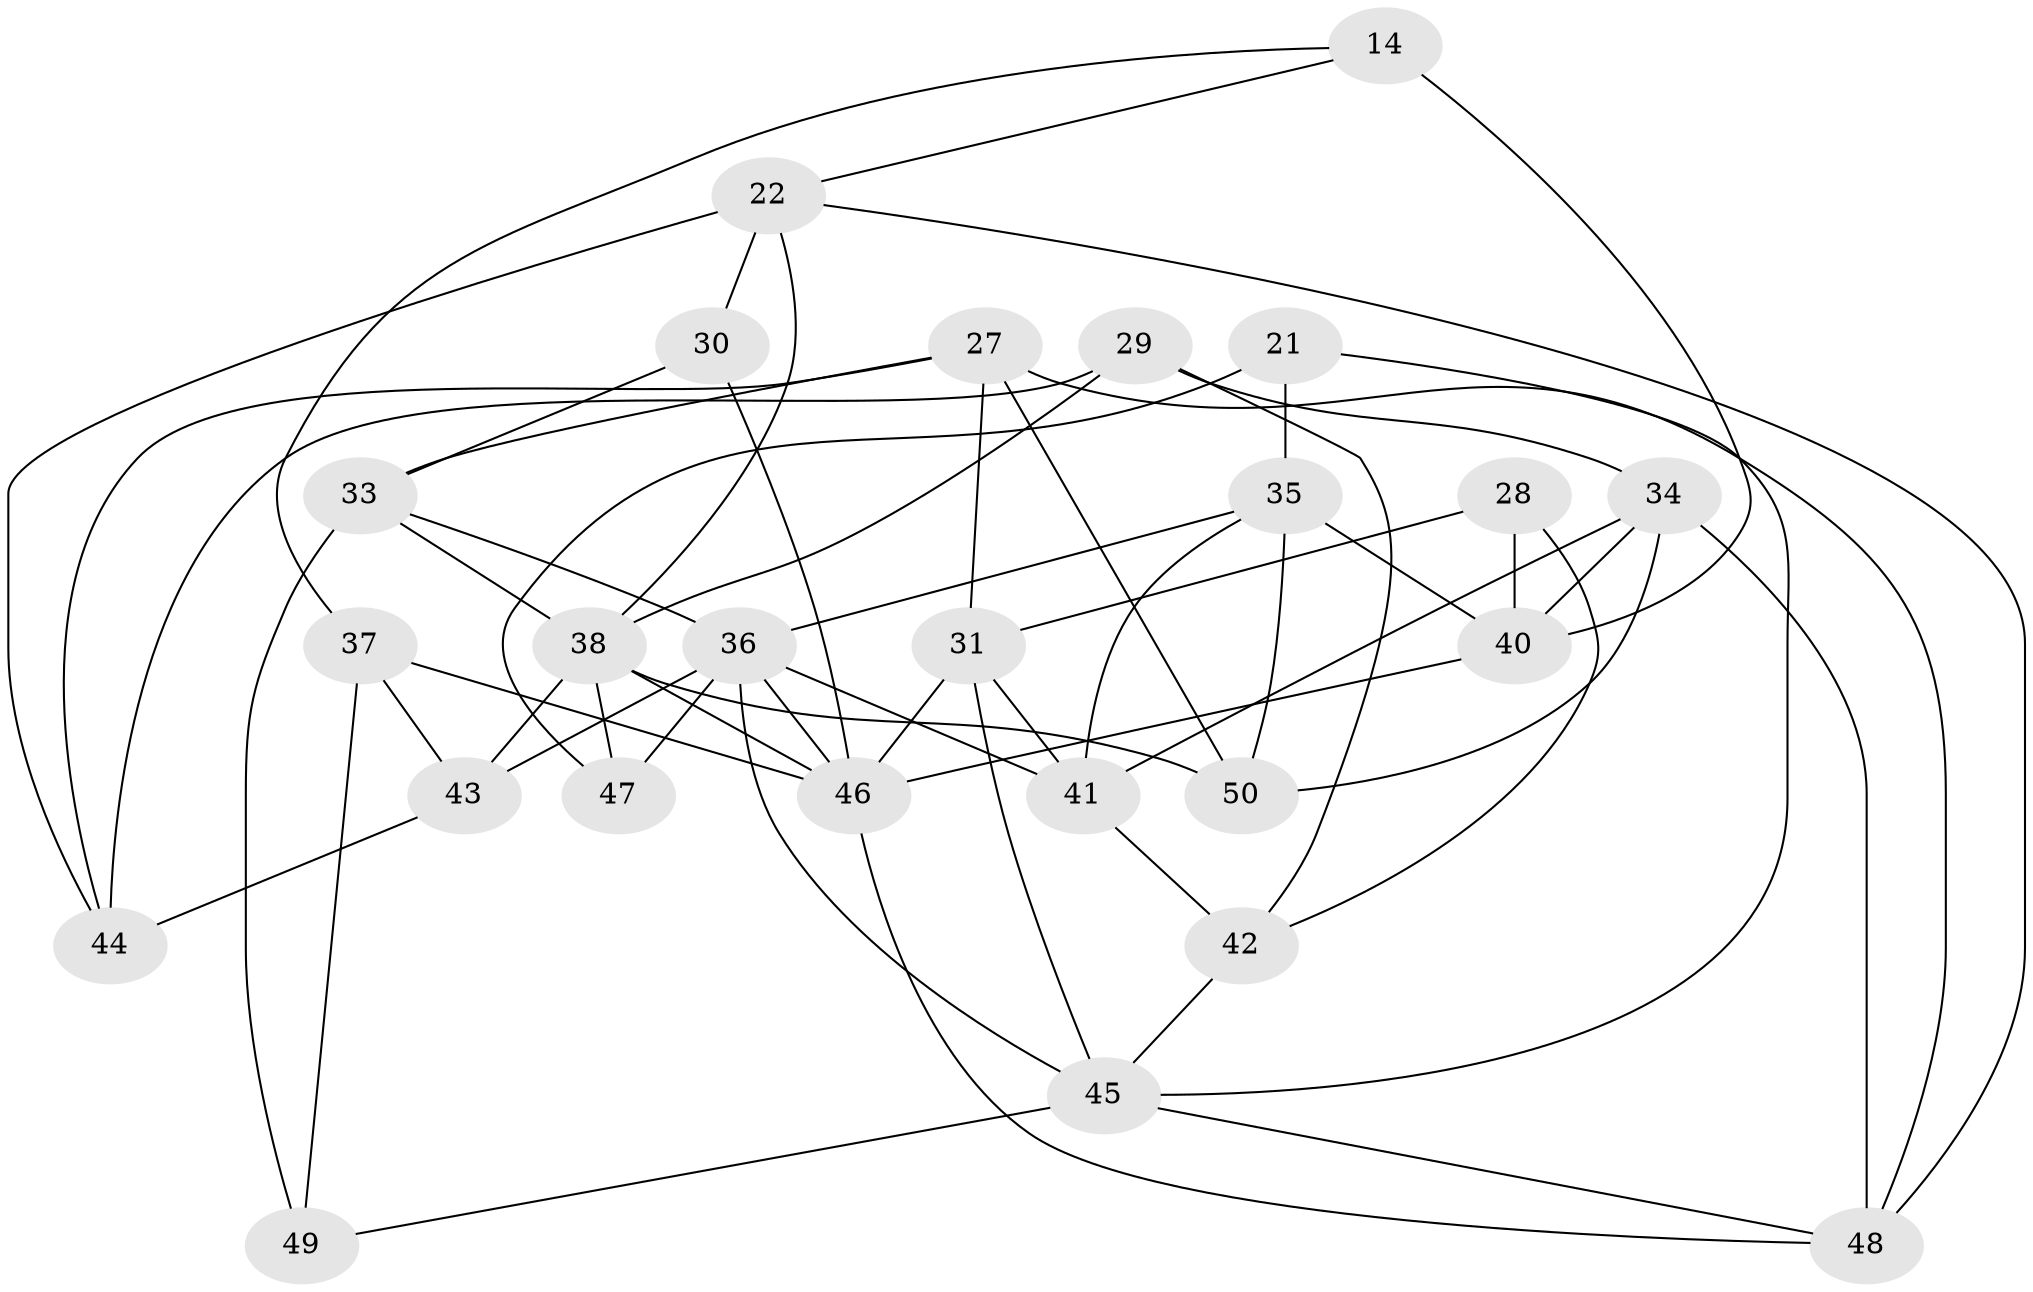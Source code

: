 // original degree distribution, {4: 1.0}
// Generated by graph-tools (version 1.1) at 2025/58/03/09/25 04:58:18]
// undirected, 25 vertices, 57 edges
graph export_dot {
graph [start="1"]
  node [color=gray90,style=filled];
  14;
  21;
  22 [super="+7"];
  27 [super="+2+12"];
  28;
  29;
  30;
  31 [super="+17+10"];
  33 [super="+26"];
  34 [super="+25"];
  35 [super="+1"];
  36 [super="+32"];
  37;
  38 [super="+5+23"];
  40 [super="+13"];
  41 [super="+8+15"];
  42;
  43;
  44;
  45 [super="+19"];
  46 [super="+24+16"];
  47;
  48 [super="+39"];
  49;
  50 [super="+3"];
  14 -- 40 [weight=2];
  14 -- 37;
  14 -- 22;
  21 -- 35 [weight=2];
  21 -- 47;
  21 -- 45;
  22 -- 30 [weight=2];
  22 -- 48;
  22 -- 44;
  22 -- 38;
  27 -- 50 [weight=2];
  27 -- 44;
  27 -- 33;
  27 -- 31 [weight=3];
  27 -- 48;
  28 -- 42;
  28 -- 40;
  28 -- 31 [weight=2];
  29 -- 42;
  29 -- 44;
  29 -- 38;
  29 -- 34;
  30 -- 33;
  30 -- 46;
  31 -- 45;
  31 -- 41 [weight=2];
  31 -- 46 [weight=2];
  33 -- 49 [weight=2];
  33 -- 36;
  33 -- 38;
  34 -- 48 [weight=3];
  34 -- 41 [weight=2];
  34 -- 50;
  34 -- 40;
  35 -- 50;
  35 -- 41;
  35 -- 40;
  35 -- 36;
  36 -- 47 [weight=2];
  36 -- 41 [weight=2];
  36 -- 43;
  36 -- 46 [weight=2];
  36 -- 45;
  37 -- 49;
  37 -- 43;
  37 -- 46;
  38 -- 43;
  38 -- 50 [weight=2];
  38 -- 47;
  38 -- 46;
  40 -- 46;
  41 -- 42;
  42 -- 45;
  43 -- 44;
  45 -- 48;
  45 -- 49;
  46 -- 48 [weight=2];
}
